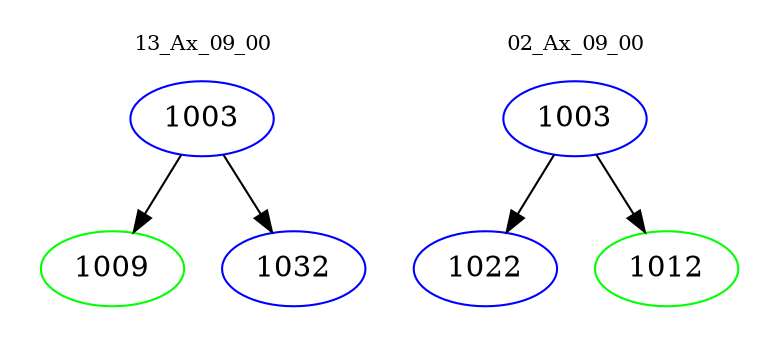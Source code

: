 digraph{
subgraph cluster_0 {
color = white
label = "13_Ax_09_00";
fontsize=10;
T0_1003 [label="1003", color="blue"]
T0_1003 -> T0_1009 [color="black"]
T0_1009 [label="1009", color="green"]
T0_1003 -> T0_1032 [color="black"]
T0_1032 [label="1032", color="blue"]
}
subgraph cluster_1 {
color = white
label = "02_Ax_09_00";
fontsize=10;
T1_1003 [label="1003", color="blue"]
T1_1003 -> T1_1022 [color="black"]
T1_1022 [label="1022", color="blue"]
T1_1003 -> T1_1012 [color="black"]
T1_1012 [label="1012", color="green"]
}
}
